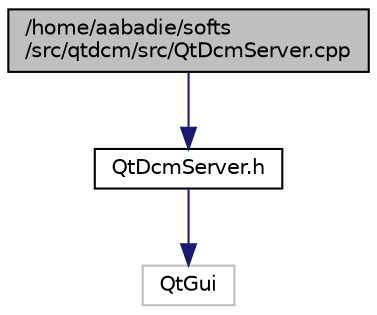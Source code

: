 digraph "/home/aabadie/softs/src/qtdcm/src/QtDcmServer.cpp"
{
  edge [fontname="Helvetica",fontsize="10",labelfontname="Helvetica",labelfontsize="10"];
  node [fontname="Helvetica",fontsize="10",shape=record];
  Node1 [label="/home/aabadie/softs\l/src/qtdcm/src/QtDcmServer.cpp",height=0.2,width=0.4,color="black", fillcolor="grey75", style="filled", fontcolor="black"];
  Node1 -> Node2 [color="midnightblue",fontsize="10",style="solid",fontname="Helvetica"];
  Node2 [label="QtDcmServer.h",height=0.2,width=0.4,color="black", fillcolor="white", style="filled",URL="$QtDcmServer_8h.html"];
  Node2 -> Node3 [color="midnightblue",fontsize="10",style="solid",fontname="Helvetica"];
  Node3 [label="QtGui",height=0.2,width=0.4,color="grey75", fillcolor="white", style="filled"];
}
